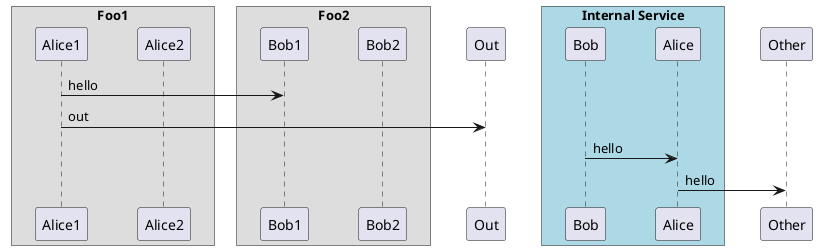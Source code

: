 可以设定填充区的参数配置。
可以使用box和end box画一个盒子将参与者包裹起来。
还可以在box关键字之后添加标题或者背景颜色。

@startuml
'配置边距
skinparam ParticipantPadding 20
skinparam BoxPadding 10

'使用关键字box
box "Foo1"
participant Alice1
participant Alice2
end box
box "Foo2"
participant Bob1
participant Bob2
end box
Alice1 -> Bob1 : hello
Alice1 -> Out : out

'还可以在box关键字之后添加标题或者背景颜色。
box "Internal Service" #LightBlue
participant Bob
participant Alice
end box
participant Other

Bob -> Alice : hello
Alice -> Other : hello

@enduml
@enduml